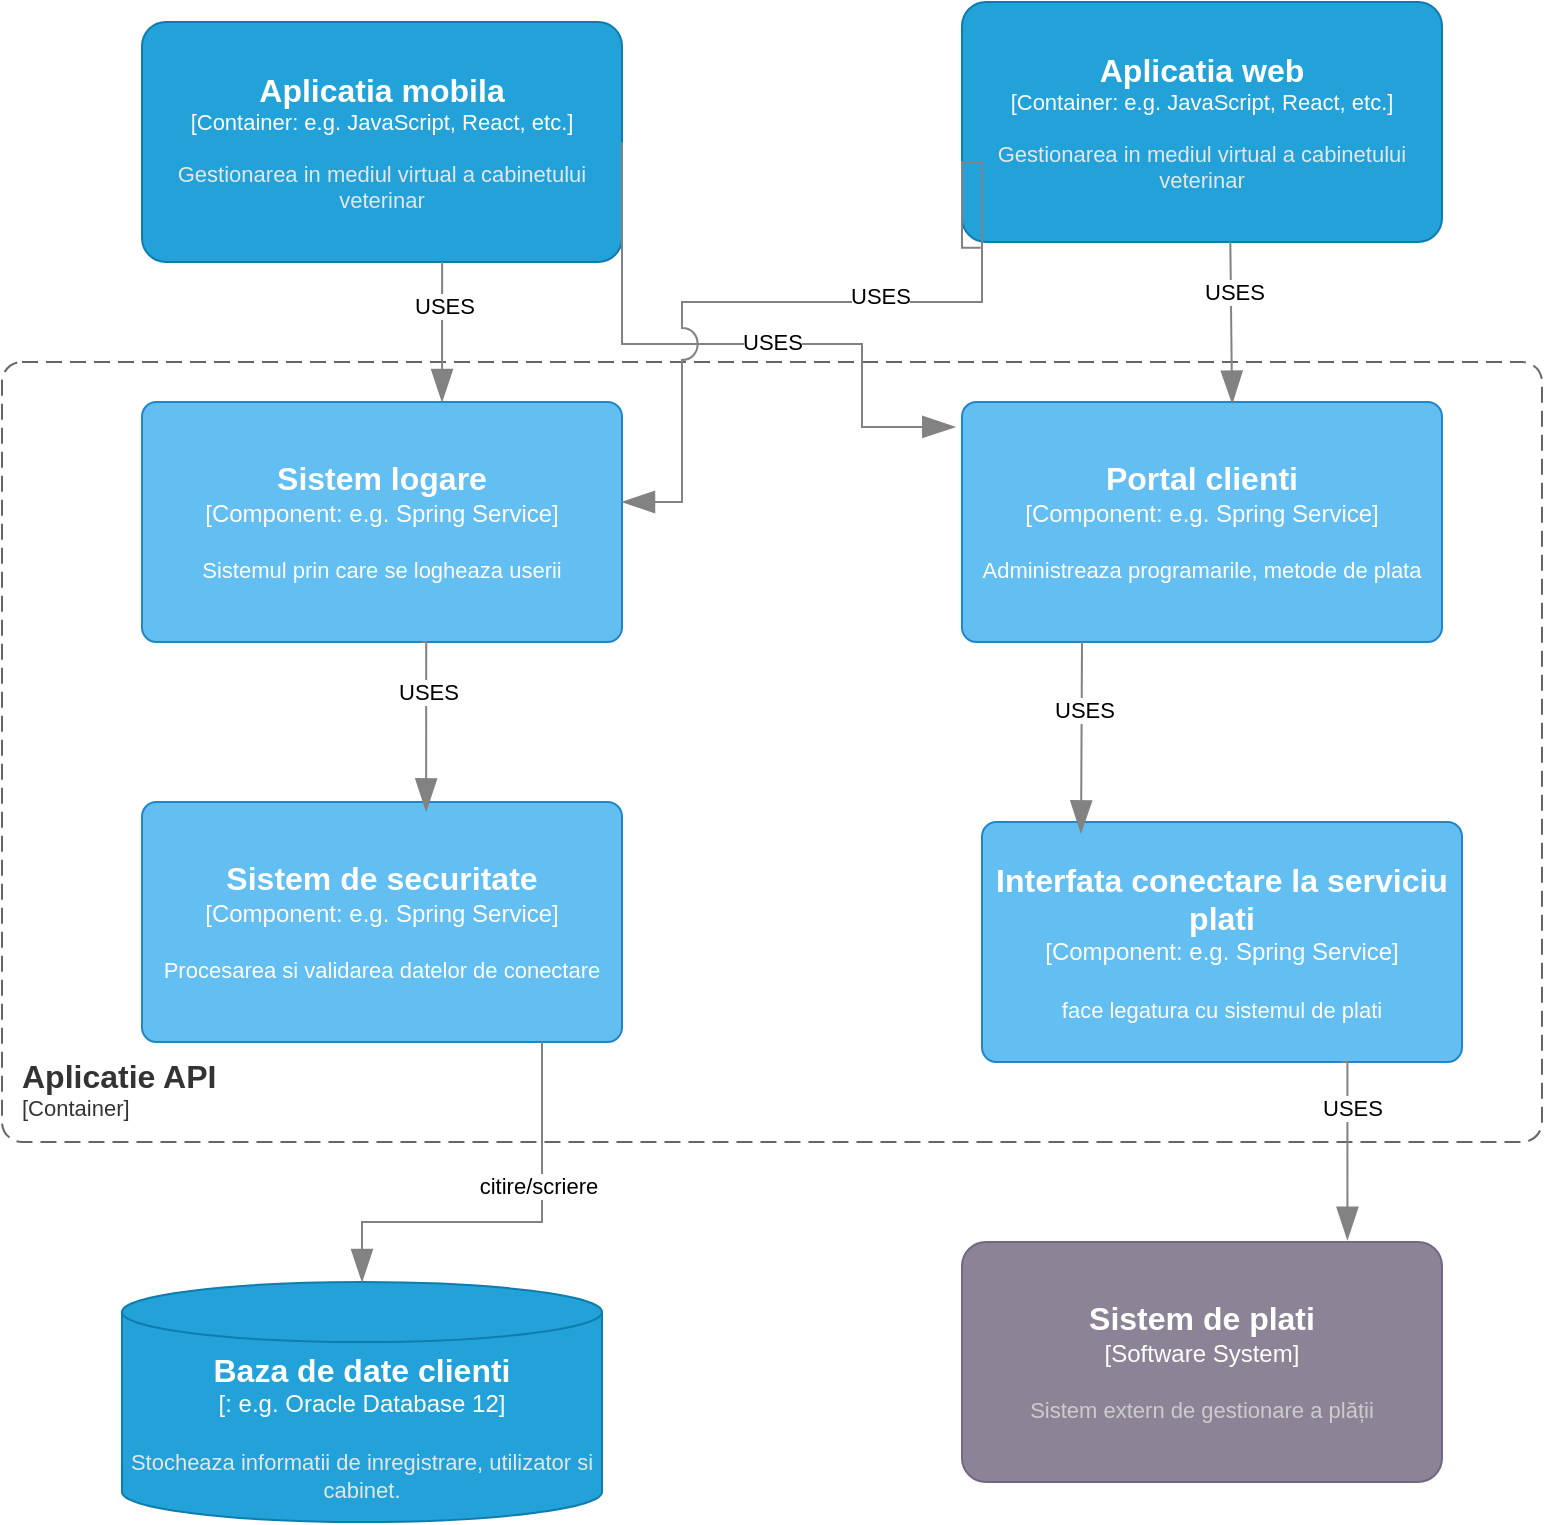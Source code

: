 <mxfile version="21.0.6" type="google"><diagram name="Page-1" id="Qb-Dbu8w8N_J9K4OtEb4"><mxGraphModel grid="1" page="1" gridSize="10" guides="1" tooltips="1" connect="1" arrows="1" fold="1" pageScale="1" pageWidth="850" pageHeight="1100" math="0" shadow="0"><root><mxCell id="0"/><mxCell id="1" parent="0"/><object placeholders="1" c4Name="Sistem de plati" c4Description="Sistem extern de gestionare a plății" label="&lt;font style=&quot;font-size: 16px&quot;&gt;&lt;b&gt;%c4Name%&lt;/b&gt;&lt;/font&gt;&lt;div&gt;[%c4Type%]&lt;/div&gt;&lt;br&gt;&lt;div&gt;&lt;font style=&quot;font-size: 11px&quot;&gt;&lt;font color=&quot;#cccccc&quot;&gt;%c4Description%&lt;/font&gt;&lt;/div&gt;" c4Type="Software System" id="mqJob1zET74bBLCsnJyh-12"><mxCell style="rounded=1;whiteSpace=wrap;html=1;labelBackgroundColor=none;fillColor=#8C8496;fontColor=#ffffff;align=center;arcSize=10;strokeColor=#736782;metaEdit=1;resizable=0;points=[[0.25,0,0],[0.5,0,0],[0.75,0,0],[1,0.25,0],[1,0.5,0],[1,0.75,0],[0.75,1,0],[0.5,1,0],[0.25,1,0],[0,0.75,0],[0,0.5,0],[0,0.25,0]];" vertex="1" parent="1"><mxGeometry x="50" y="360" width="240" height="120" as="geometry"/></mxCell></object><object placeholders="1" c4Name="Aplicatie API" c4Type="SystemScopeBoundary" c4Application="Container" label="&lt;font style=&quot;font-size: 16px&quot;&gt;&lt;b&gt;&lt;div style=&quot;text-align: left&quot;&gt;%c4Name%&lt;/div&gt;&lt;/b&gt;&lt;/font&gt;&lt;div style=&quot;text-align: left&quot;&gt;[%c4Application%]&lt;/div&gt;" id="wIFm1NLDeFWZIiylG-a5-1"><mxCell style="rounded=1;fontSize=11;whiteSpace=wrap;html=1;dashed=1;arcSize=20;fillColor=none;strokeColor=#666666;fontColor=#333333;labelBackgroundColor=none;align=left;verticalAlign=bottom;labelBorderColor=none;spacingTop=0;spacing=10;dashPattern=8 4;metaEdit=1;rotatable=0;perimeter=rectanglePerimeter;noLabel=0;labelPadding=0;allowArrows=0;connectable=0;expand=0;recursiveResize=0;editable=1;pointerEvents=0;absoluteArcSize=1;points=[[0.25,0,0],[0.5,0,0],[0.75,0,0],[1,0.25,0],[1,0.5,0],[1,0.75,0],[0.75,1,0],[0.5,1,0],[0.25,1,0],[0,0.75,0],[0,0.5,0],[0,0.25,0]];" vertex="1" parent="1"><mxGeometry x="-430" y="-80" width="770" height="390" as="geometry"/></mxCell></object><object placeholders="1" c4Name="Aplicatia web" c4Type="Container" c4Technology="e.g. JavaScript, React, etc." c4Description="Gestionarea in mediul virtual a cabinetului veterinar" label="&lt;font style=&quot;font-size: 16px&quot;&gt;&lt;b&gt;%c4Name%&lt;/b&gt;&lt;/font&gt;&lt;div&gt;[%c4Type%: %c4Technology%]&lt;/div&gt;&lt;br&gt;&lt;div&gt;&lt;font style=&quot;font-size: 11px&quot;&gt;&lt;font color=&quot;#E6E6E6&quot;&gt;%c4Description%&lt;/font&gt;&lt;/div&gt;" id="wIFm1NLDeFWZIiylG-a5-2"><mxCell style="rounded=1;whiteSpace=wrap;html=1;fontSize=11;labelBackgroundColor=none;fillColor=#23A2D9;fontColor=#ffffff;align=center;arcSize=10;strokeColor=#0E7DAD;metaEdit=1;resizable=0;points=[[0.25,0,0],[0.5,0,0],[0.75,0,0],[1,0.25,0],[1,0.5,0],[1,0.75,0],[0.75,1,0],[0.5,1,0],[0.25,1,0],[0,0.75,0],[0,0.5,0],[0,0.25,0]];" vertex="1" parent="1"><mxGeometry x="50" y="-260" width="240" height="120" as="geometry"/></mxCell></object><object placeholders="1" c4Type="Baza de date clienti" c4Container="" c4Technology="e.g. Oracle Database 12" c4Description="Stocheaza informatii de inregistrare, utilizator si cabinet. " label="&lt;font style=&quot;font-size: 16px&quot;&gt;&lt;b&gt;%c4Type%&lt;/b&gt;&lt;/font&gt;&lt;div&gt;[%c4Container%:&amp;nbsp;%c4Technology%]&lt;/div&gt;&lt;br&gt;&lt;div&gt;&lt;font style=&quot;font-size: 11px&quot;&gt;&lt;font color=&quot;#E6E6E6&quot;&gt;%c4Description%&lt;/font&gt;&lt;/div&gt;" id="wIFm1NLDeFWZIiylG-a5-5"><mxCell style="shape=cylinder3;size=15;whiteSpace=wrap;html=1;boundedLbl=1;rounded=0;labelBackgroundColor=none;fillColor=#23A2D9;fontSize=12;fontColor=#ffffff;align=center;strokeColor=#0E7DAD;metaEdit=1;points=[[0.5,0,0],[1,0.25,0],[1,0.5,0],[1,0.75,0],[0.5,1,0],[0,0.75,0],[0,0.5,0],[0,0.25,0]];resizable=0;" vertex="1" parent="1"><mxGeometry x="-370" y="380" width="240" height="120" as="geometry"/></mxCell></object><object placeholders="1" c4Name="Aplicatia mobila" c4Type="Container" c4Technology="e.g. JavaScript, React, etc." c4Description="Gestionarea in mediul virtual a cabinetului veterinar" label="&lt;font style=&quot;font-size: 16px&quot;&gt;&lt;b&gt;%c4Name%&lt;/b&gt;&lt;/font&gt;&lt;div&gt;[%c4Type%: %c4Technology%]&lt;/div&gt;&lt;br&gt;&lt;div&gt;&lt;font style=&quot;font-size: 11px&quot;&gt;&lt;font color=&quot;#E6E6E6&quot;&gt;%c4Description%&lt;/font&gt;&lt;/div&gt;" id="wIFm1NLDeFWZIiylG-a5-35"><mxCell style="rounded=1;whiteSpace=wrap;html=1;fontSize=11;labelBackgroundColor=none;fillColor=#23A2D9;fontColor=#ffffff;align=center;arcSize=10;strokeColor=#0E7DAD;metaEdit=1;resizable=0;points=[[0.25,0,0],[0.5,0,0],[0.75,0,0],[1,0.25,0],[1,0.5,0],[1,0.75,0],[0.75,1,0],[0.5,1,0],[0.25,1,0],[0,0.75,0],[0,0.5,0],[0,0.25,0]];" vertex="1" parent="1"><mxGeometry x="-360" y="-250" width="240" height="120" as="geometry"/></mxCell></object><object placeholders="1" c4Name="Portal clienti" c4Type="Component" c4Technology="e.g. Spring Service" c4Description="Administreaza programarile, metode de plata" label="&lt;font style=&quot;font-size: 16px&quot;&gt;&lt;b&gt;%c4Name%&lt;/b&gt;&lt;/font&gt;&lt;div&gt;[%c4Type%: %c4Technology%]&lt;/div&gt;&lt;br&gt;&lt;div&gt;&lt;font style=&quot;font-size: 11px&quot;&gt;%c4Description%&lt;/font&gt;&lt;/div&gt;" id="wIFm1NLDeFWZIiylG-a5-44"><mxCell style="rounded=1;whiteSpace=wrap;html=1;labelBackgroundColor=none;fillColor=#63BEF2;fontColor=#ffffff;align=center;arcSize=6;strokeColor=#2086C9;metaEdit=1;resizable=0;points=[[0.25,0,0],[0.5,0,0],[0.75,0,0],[1,0.25,0],[1,0.5,0],[1,0.75,0],[0.75,1,0],[0.5,1,0],[0.25,1,0],[0,0.75,0],[0,0.5,0],[0,0.25,0]];" vertex="1" parent="1"><mxGeometry x="50" y="-60" width="240" height="120" as="geometry"/></mxCell></object><object placeholders="1" c4Name="Sistem logare" c4Type="Component" c4Technology="e.g. Spring Service" c4Description="Sistemul prin care se logheaza userii" label="&lt;font style=&quot;font-size: 16px&quot;&gt;&lt;b&gt;%c4Name%&lt;/b&gt;&lt;/font&gt;&lt;div&gt;[%c4Type%: %c4Technology%]&lt;/div&gt;&lt;br&gt;&lt;div&gt;&lt;font style=&quot;font-size: 11px&quot;&gt;%c4Description%&lt;/font&gt;&lt;/div&gt;" id="wIFm1NLDeFWZIiylG-a5-45"><mxCell style="rounded=1;whiteSpace=wrap;html=1;labelBackgroundColor=none;fillColor=#63BEF2;fontColor=#ffffff;align=center;arcSize=6;strokeColor=#2086C9;metaEdit=1;resizable=0;points=[[0.25,0,0],[0.5,0,0],[0.75,0,0],[1,0.25,0],[1,0.5,0],[1,0.75,0],[0.75,1,0],[0.5,1,0],[0.25,1,0],[0,0.75,0],[0,0.5,0],[0,0.25,0]];" vertex="1" parent="1"><mxGeometry x="-360" y="-60" width="240" height="120" as="geometry"/></mxCell></object><object placeholders="1" c4Name="Sistem de securitate" c4Type="Component" c4Technology="e.g. Spring Service" c4Description="Procesarea si validarea datelor de conectare" label="&lt;font style=&quot;font-size: 16px&quot;&gt;&lt;b&gt;%c4Name%&lt;/b&gt;&lt;/font&gt;&lt;div&gt;[%c4Type%: %c4Technology%]&lt;/div&gt;&lt;br&gt;&lt;div&gt;&lt;font style=&quot;font-size: 11px&quot;&gt;%c4Description%&lt;/font&gt;&lt;/div&gt;" id="wIFm1NLDeFWZIiylG-a5-46"><mxCell style="rounded=1;whiteSpace=wrap;html=1;labelBackgroundColor=none;fillColor=#63BEF2;fontColor=#ffffff;align=center;arcSize=6;strokeColor=#2086C9;metaEdit=1;resizable=0;points=[[0.25,0,0],[0.5,0,0],[0.75,0,0],[1,0.25,0],[1,0.5,0],[1,0.75,0],[0.75,1,0],[0.5,1,0],[0.25,1,0],[0,0.75,0],[0,0.5,0],[0,0.25,0]];" vertex="1" parent="1"><mxGeometry x="-360" y="140" width="240" height="120" as="geometry"/></mxCell></object><object placeholders="1" c4Type="Relationship" id="wIFm1NLDeFWZIiylG-a5-47"><mxCell style="endArrow=blockThin;html=1;fontSize=10;fontColor=#404040;strokeWidth=1;endFill=1;strokeColor=#828282;elbow=vertical;metaEdit=1;endSize=14;startSize=14;jumpStyle=arc;jumpSize=16;rounded=0;edgeStyle=orthogonalEdgeStyle;entryX=0.592;entryY=0.039;entryDx=0;entryDy=0;entryPerimeter=0;" edge="1" parent="1" target="wIFm1NLDeFWZIiylG-a5-46"><mxGeometry width="240" relative="1" as="geometry"><mxPoint x="-220" y="60" as="sourcePoint"/><mxPoint x="10" y="200" as="targetPoint"/><Array as="points"><mxPoint x="-218" y="60"/></Array></mxGeometry></mxCell></object><mxCell id="wIFm1NLDeFWZIiylG-a5-48" value="USES" style="edgeLabel;html=1;align=center;verticalAlign=middle;resizable=0;points=[];" connectable="0" vertex="1" parent="wIFm1NLDeFWZIiylG-a5-47"><mxGeometry x="-0.38" y="1" relative="1" as="geometry"><mxPoint as="offset"/></mxGeometry></mxCell><object placeholders="1" c4Name="Interfata conectare la serviciu plati" c4Type="Component" c4Technology="e.g. Spring Service" c4Description="face legatura cu sistemul de plati " label="&lt;font style=&quot;font-size: 16px&quot;&gt;&lt;b&gt;%c4Name%&lt;/b&gt;&lt;/font&gt;&lt;div&gt;[%c4Type%: %c4Technology%]&lt;/div&gt;&lt;br&gt;&lt;div&gt;&lt;font style=&quot;font-size: 11px&quot;&gt;%c4Description%&lt;/font&gt;&lt;/div&gt;" id="wIFm1NLDeFWZIiylG-a5-49"><mxCell style="rounded=1;whiteSpace=wrap;html=1;labelBackgroundColor=none;fillColor=#63BEF2;fontColor=#ffffff;align=center;arcSize=6;strokeColor=#2086C9;metaEdit=1;resizable=0;points=[[0.25,0,0],[0.5,0,0],[0.75,0,0],[1,0.25,0],[1,0.5,0],[1,0.75,0],[0.75,1,0],[0.5,1,0],[0.25,1,0],[0,0.75,0],[0,0.5,0],[0,0.25,0]];" vertex="1" parent="1"><mxGeometry x="60" y="150" width="240" height="120" as="geometry"/></mxCell></object><object placeholders="1" c4Type="Relationship" id="wIFm1NLDeFWZIiylG-a5-50"><mxCell style="endArrow=blockThin;html=1;fontSize=10;fontColor=#404040;strokeWidth=1;endFill=1;strokeColor=#828282;elbow=vertical;metaEdit=1;endSize=14;startSize=14;jumpStyle=arc;jumpSize=16;rounded=0;edgeStyle=orthogonalEdgeStyle;exitX=0.25;exitY=1;exitDx=0;exitDy=0;exitPerimeter=0;entryX=0.206;entryY=0.047;entryDx=0;entryDy=0;entryPerimeter=0;" edge="1" parent="1" source="wIFm1NLDeFWZIiylG-a5-44" target="wIFm1NLDeFWZIiylG-a5-49"><mxGeometry width="240" relative="1" as="geometry"><mxPoint x="-140" y="100" as="sourcePoint"/><mxPoint x="100" y="100" as="targetPoint"/><Array as="points"><mxPoint x="109" y="103"/></Array></mxGeometry></mxCell></object><mxCell id="wIFm1NLDeFWZIiylG-a5-51" value="USES" style="edgeLabel;html=1;align=center;verticalAlign=middle;resizable=0;points=[];" connectable="0" vertex="1" parent="wIFm1NLDeFWZIiylG-a5-50"><mxGeometry x="-0.278" y="1" relative="1" as="geometry"><mxPoint y="-1" as="offset"/></mxGeometry></mxCell><object placeholders="1" c4Type="Relationship" id="wIFm1NLDeFWZIiylG-a5-52"><mxCell style="endArrow=blockThin;html=1;fontSize=10;fontColor=#404040;strokeWidth=1;endFill=1;strokeColor=#828282;elbow=vertical;metaEdit=1;endSize=14;startSize=14;jumpStyle=arc;jumpSize=16;rounded=0;edgeStyle=orthogonalEdgeStyle;" edge="1" parent="1" target="wIFm1NLDeFWZIiylG-a5-5"><mxGeometry width="240" relative="1" as="geometry"><mxPoint x="-160" y="260" as="sourcePoint"/><mxPoint x="40" y="350" as="targetPoint"/><Array as="points"><mxPoint x="-160" y="350"/><mxPoint x="-250" y="350"/></Array></mxGeometry></mxCell></object><mxCell id="wIFm1NLDeFWZIiylG-a5-53" value="citire/scriere" style="edgeLabel;html=1;align=center;verticalAlign=middle;resizable=0;points=[];" connectable="0" vertex="1" parent="wIFm1NLDeFWZIiylG-a5-52"><mxGeometry x="-0.307" y="-2" relative="1" as="geometry"><mxPoint y="-1" as="offset"/></mxGeometry></mxCell><object placeholders="1" c4Type="Relationship" id="wIFm1NLDeFWZIiylG-a5-54"><mxCell style="endArrow=blockThin;html=1;fontSize=10;fontColor=#404040;strokeWidth=1;endFill=1;strokeColor=#828282;elbow=vertical;metaEdit=1;endSize=14;startSize=14;jumpStyle=arc;jumpSize=16;rounded=0;edgeStyle=orthogonalEdgeStyle;exitX=0.75;exitY=1;exitDx=0;exitDy=0;exitPerimeter=0;entryX=0.803;entryY=-0.009;entryDx=0;entryDy=0;entryPerimeter=0;" edge="1" parent="1" source="wIFm1NLDeFWZIiylG-a5-49" target="mqJob1zET74bBLCsnJyh-12"><mxGeometry width="240" relative="1" as="geometry"><mxPoint x="340" y="260" as="sourcePoint"/><mxPoint x="580" y="260" as="targetPoint"/><Array as="points"><mxPoint x="243" y="270"/></Array></mxGeometry></mxCell></object><mxCell id="wIFm1NLDeFWZIiylG-a5-55" value="USES" style="edgeLabel;html=1;align=center;verticalAlign=middle;resizable=0;points=[];" connectable="0" vertex="1" parent="wIFm1NLDeFWZIiylG-a5-54"><mxGeometry x="-0.444" y="2" relative="1" as="geometry"><mxPoint as="offset"/></mxGeometry></mxCell><object placeholders="1" c4Type="Relationship" id="wIFm1NLDeFWZIiylG-a5-56"><mxCell style="endArrow=blockThin;html=1;fontSize=10;fontColor=#404040;strokeWidth=1;endFill=1;strokeColor=#828282;elbow=vertical;metaEdit=1;endSize=14;startSize=14;jumpStyle=arc;jumpSize=16;rounded=0;edgeStyle=orthogonalEdgeStyle;" edge="1" parent="1"><mxGeometry width="240" relative="1" as="geometry"><mxPoint x="-209.93" y="-130" as="sourcePoint"/><mxPoint x="-210" y="-60" as="targetPoint"/><Array as="points"><mxPoint x="-210" y="-120"/><mxPoint x="-210" y="-120"/></Array></mxGeometry></mxCell></object><mxCell id="wIFm1NLDeFWZIiylG-a5-57" value="USES" style="edgeLabel;html=1;align=center;verticalAlign=middle;resizable=0;points=[];" connectable="0" vertex="1" parent="wIFm1NLDeFWZIiylG-a5-56"><mxGeometry x="-0.38" y="1" relative="1" as="geometry"><mxPoint as="offset"/></mxGeometry></mxCell><object placeholders="1" c4Type="Relationship" id="wIFm1NLDeFWZIiylG-a5-62"><mxCell style="endArrow=blockThin;html=1;fontSize=10;fontColor=#404040;strokeWidth=1;endFill=1;strokeColor=#828282;elbow=vertical;metaEdit=1;endSize=14;startSize=14;jumpStyle=arc;jumpSize=16;rounded=0;edgeStyle=orthogonalEdgeStyle;exitX=0.559;exitY=0.998;exitDx=0;exitDy=0;exitPerimeter=0;entryX=0.563;entryY=0.007;entryDx=0;entryDy=0;entryPerimeter=0;" edge="1" parent="1" source="wIFm1NLDeFWZIiylG-a5-2" target="wIFm1NLDeFWZIiylG-a5-44"><mxGeometry width="240" relative="1" as="geometry"><mxPoint x="420" y="-220" as="sourcePoint"/><mxPoint x="480" y="30" as="targetPoint"/><Array as="points"><mxPoint x="184" y="-120"/></Array></mxGeometry></mxCell></object><mxCell id="wIFm1NLDeFWZIiylG-a5-63" value="USES" style="edgeLabel;html=1;align=center;verticalAlign=middle;resizable=0;points=[];" connectable="0" vertex="1" parent="wIFm1NLDeFWZIiylG-a5-62"><mxGeometry x="-0.38" y="1" relative="1" as="geometry"><mxPoint as="offset"/></mxGeometry></mxCell><object placeholders="1" c4Type="Relationship" id="wIFm1NLDeFWZIiylG-a5-66"><mxCell style="endArrow=blockThin;html=1;fontSize=10;fontColor=#404040;strokeWidth=1;endFill=1;strokeColor=#828282;elbow=vertical;metaEdit=1;endSize=14;startSize=14;jumpStyle=arc;jumpSize=16;rounded=0;edgeStyle=orthogonalEdgeStyle;exitX=1;exitY=0.5;exitDx=0;exitDy=0;exitPerimeter=0;entryX=-0.014;entryY=0.104;entryDx=0;entryDy=0;entryPerimeter=0;" edge="1" parent="1" source="wIFm1NLDeFWZIiylG-a5-35" target="wIFm1NLDeFWZIiylG-a5-44"><mxGeometry width="240" relative="1" as="geometry"><mxPoint x="194" y="-130" as="sourcePoint"/><mxPoint y="-10" as="targetPoint"/><Array as="points"><mxPoint x="-120" y="-89"/><mxPoint y="-89"/><mxPoint y="-47"/></Array></mxGeometry></mxCell></object><mxCell id="wIFm1NLDeFWZIiylG-a5-67" value="USES" style="edgeLabel;html=1;align=center;verticalAlign=middle;resizable=0;points=[];" connectable="0" vertex="1" parent="wIFm1NLDeFWZIiylG-a5-66"><mxGeometry x="-0.38" y="1" relative="1" as="geometry"><mxPoint x="74" y="4" as="offset"/></mxGeometry></mxCell><object placeholders="1" c4Type="Relationship" id="wIFm1NLDeFWZIiylG-a5-68"><mxCell style="endArrow=blockThin;html=1;fontSize=10;fontColor=#404040;strokeWidth=1;endFill=1;strokeColor=#828282;elbow=vertical;metaEdit=1;endSize=14;startSize=14;jumpStyle=arc;jumpSize=16;rounded=0;edgeStyle=orthogonalEdgeStyle;exitX=0.039;exitY=1.024;exitDx=0;exitDy=0;exitPerimeter=0;" edge="1" parent="1" source="wIFm1NLDeFWZIiylG-a5-2"><mxGeometry width="240" relative="1" as="geometry"><mxPoint x="-110" y="-180" as="sourcePoint"/><mxPoint x="-120" y="-10" as="targetPoint"/><Array as="points"><mxPoint x="50" y="-137"/><mxPoint x="50" y="-180"/><mxPoint x="60" y="-180"/><mxPoint x="60" y="-110"/><mxPoint x="-90" y="-110"/><mxPoint x="-90" y="-10"/></Array></mxGeometry></mxCell></object><mxCell id="wIFm1NLDeFWZIiylG-a5-70" value="USES" style="edgeLabel;html=1;align=center;verticalAlign=middle;resizable=0;points=[];" connectable="0" vertex="1" parent="wIFm1NLDeFWZIiylG-a5-68"><mxGeometry x="-0.108" y="-3" relative="1" as="geometry"><mxPoint as="offset"/></mxGeometry></mxCell></root></mxGraphModel></diagram></mxfile>